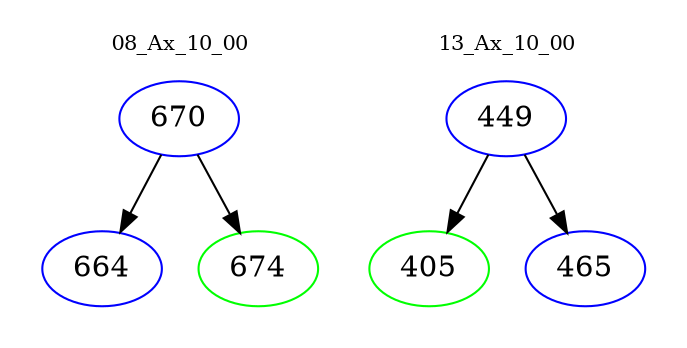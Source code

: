 digraph{
subgraph cluster_0 {
color = white
label = "08_Ax_10_00";
fontsize=10;
T0_670 [label="670", color="blue"]
T0_670 -> T0_664 [color="black"]
T0_664 [label="664", color="blue"]
T0_670 -> T0_674 [color="black"]
T0_674 [label="674", color="green"]
}
subgraph cluster_1 {
color = white
label = "13_Ax_10_00";
fontsize=10;
T1_449 [label="449", color="blue"]
T1_449 -> T1_405 [color="black"]
T1_405 [label="405", color="green"]
T1_449 -> T1_465 [color="black"]
T1_465 [label="465", color="blue"]
}
}

